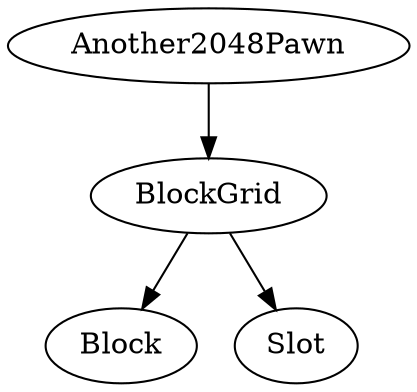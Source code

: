 digraph G {
	/* Another2048Pawn Class */
	Another2048Pawn -> BlockGrid;
	
	/* BlockGrid Class */
	BlockGrid -> Block;
	BlockGrid -> Slot;
}